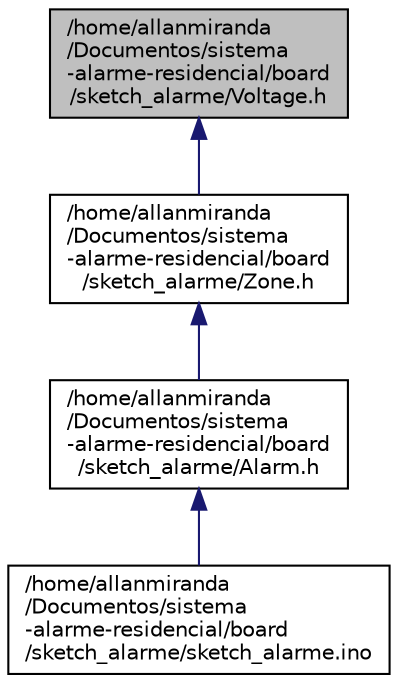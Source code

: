 digraph "/home/allanmiranda/Documentos/sistema-alarme-residencial/board/sketch_alarme/Voltage.h"
{
  edge [fontname="Helvetica",fontsize="10",labelfontname="Helvetica",labelfontsize="10"];
  node [fontname="Helvetica",fontsize="10",shape=record];
  Node1 [label="/home/allanmiranda\l/Documentos/sistema\l-alarme-residencial/board\l/sketch_alarme/Voltage.h",height=0.2,width=0.4,color="black", fillcolor="grey75", style="filled", fontcolor="black"];
  Node1 -> Node2 [dir="back",color="midnightblue",fontsize="10",style="solid",fontname="Helvetica"];
  Node2 [label="/home/allanmiranda\l/Documentos/sistema\l-alarme-residencial/board\l/sketch_alarme/Zone.h",height=0.2,width=0.4,color="black", fillcolor="white", style="filled",URL="$_zone_8h.html",tooltip="Contem a classe que gerencia o sensor. "];
  Node2 -> Node3 [dir="back",color="midnightblue",fontsize="10",style="solid",fontname="Helvetica"];
  Node3 [label="/home/allanmiranda\l/Documentos/sistema\l-alarme-residencial/board\l/sketch_alarme/Alarm.h",height=0.2,width=0.4,color="black", fillcolor="white", style="filled",URL="$_alarm_8h.html",tooltip="Contem a classe que gerencia o alarme. "];
  Node3 -> Node4 [dir="back",color="midnightblue",fontsize="10",style="solid",fontname="Helvetica"];
  Node4 [label="/home/allanmiranda\l/Documentos/sistema\l-alarme-residencial/board\l/sketch_alarme/sketch_alarme.ino",height=0.2,width=0.4,color="black", fillcolor="white", style="filled",URL="$sketch__alarme_8cpp.html"];
}
